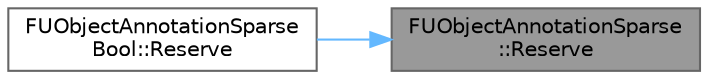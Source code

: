 digraph "FUObjectAnnotationSparse::Reserve"
{
 // INTERACTIVE_SVG=YES
 // LATEX_PDF_SIZE
  bgcolor="transparent";
  edge [fontname=Helvetica,fontsize=10,labelfontname=Helvetica,labelfontsize=10];
  node [fontname=Helvetica,fontsize=10,shape=box,height=0.2,width=0.4];
  rankdir="RL";
  Node1 [id="Node000001",label="FUObjectAnnotationSparse\l::Reserve",height=0.2,width=0.4,color="gray40", fillcolor="grey60", style="filled", fontcolor="black",tooltip="Reserves memory for the annotation map for the specified number of elements, used to avoid reallocati..."];
  Node1 -> Node2 [id="edge1_Node000001_Node000002",dir="back",color="steelblue1",style="solid",tooltip=" "];
  Node2 [id="Node000002",label="FUObjectAnnotationSparse\lBool::Reserve",height=0.2,width=0.4,color="grey40", fillcolor="white", style="filled",URL="$d3/d5f/classFUObjectAnnotationSparseBool.html#ac7f8f59e58d0f269def8011477fccdca",tooltip="Reserves memory for the annotation map for the specified number of elements, used to avoid reallocati..."];
}
